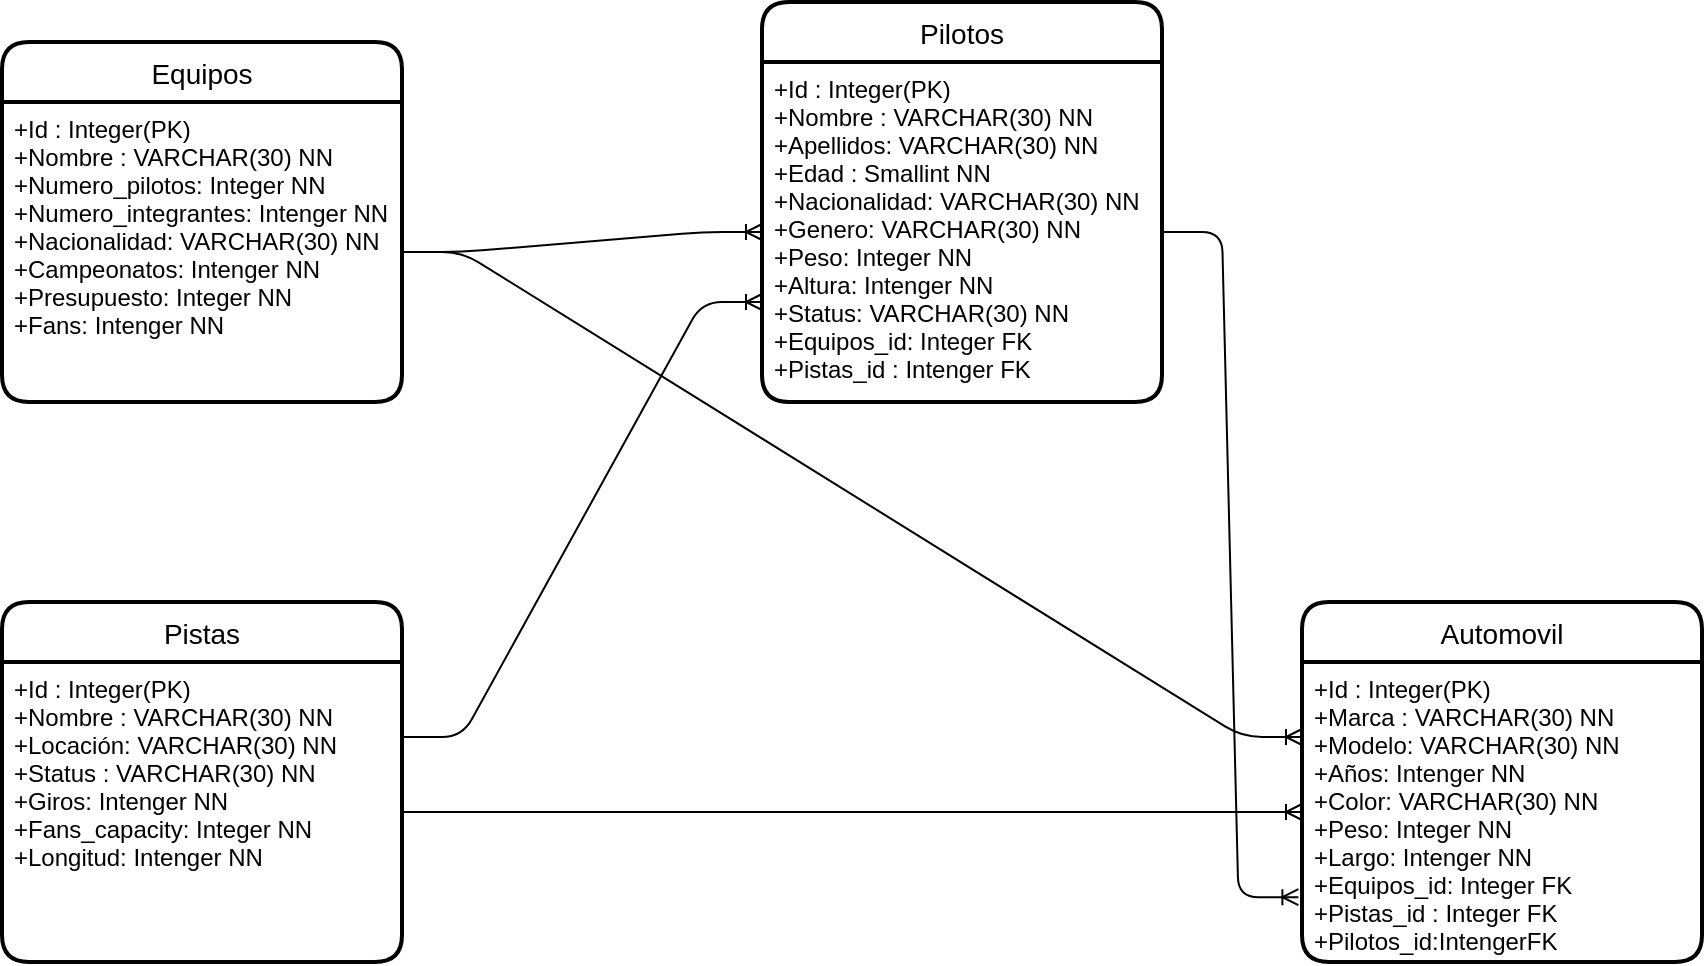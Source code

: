 <mxfile>
    <diagram id="Sr8rcvzP3NKrPZUDzjqM" name="Page-1">
        <mxGraphModel dx="574" dy="437" grid="1" gridSize="10" guides="1" tooltips="1" connect="1" arrows="1" fold="1" page="0" pageScale="1" pageWidth="850" pageHeight="1100" math="0" shadow="0">
            <root>
                <mxCell id="0"/>
                <mxCell id="1" parent="0"/>
                <mxCell id="6" value="Pilotos" style="swimlane;childLayout=stackLayout;horizontal=1;startSize=30;horizontalStack=0;rounded=1;fontSize=14;fontStyle=0;strokeWidth=2;resizeParent=0;resizeLast=1;shadow=0;dashed=0;align=center;" vertex="1" parent="1">
                    <mxGeometry x="540" y="340" width="200" height="200" as="geometry"/>
                </mxCell>
                <mxCell id="7" value="+Id : Integer(PK)&#10;+Nombre : VARCHAR(30) NN&#10;+Apellidos: VARCHAR(30) NN&#10;+Edad : Smallint NN&#10;+Nacionalidad: VARCHAR(30) NN&#10;+Genero: VARCHAR(30) NN&#10;+Peso: Integer NN&#10;+Altura: Intenger NN&#10;+Status: VARCHAR(30) NN&#10;+Equipos_id: Integer FK&#10;+Pistas_id : Intenger FK&#10;&#10;" style="align=left;strokeColor=none;fillColor=none;spacingLeft=4;fontSize=12;verticalAlign=top;resizable=0;rotatable=0;part=1;" vertex="1" parent="6">
                    <mxGeometry y="30" width="200" height="170" as="geometry"/>
                </mxCell>
                <mxCell id="8" value="Equipos" style="swimlane;childLayout=stackLayout;horizontal=1;startSize=30;horizontalStack=0;rounded=1;fontSize=14;fontStyle=0;strokeWidth=2;resizeParent=0;resizeLast=1;shadow=0;dashed=0;align=center;" vertex="1" parent="1">
                    <mxGeometry x="160" y="360" width="200" height="180" as="geometry"/>
                </mxCell>
                <mxCell id="9" value="+Id : Integer(PK)&#10;+Nombre : VARCHAR(30) NN&#10;+Numero_pilotos: Integer NN&#10;+Numero_integrantes: Intenger NN&#10;+Nacionalidad: VARCHAR(30) NN&#10;+Campeonatos: Intenger NN&#10;+Presupuesto: Integer NN&#10;+Fans: Intenger NN&#10;" style="align=left;strokeColor=none;fillColor=none;spacingLeft=4;fontSize=12;verticalAlign=top;resizable=0;rotatable=0;part=1;" vertex="1" parent="8">
                    <mxGeometry y="30" width="200" height="150" as="geometry"/>
                </mxCell>
                <mxCell id="10" value="Automovil" style="swimlane;childLayout=stackLayout;horizontal=1;startSize=30;horizontalStack=0;rounded=1;fontSize=14;fontStyle=0;strokeWidth=2;resizeParent=0;resizeLast=1;shadow=0;dashed=0;align=center;" vertex="1" parent="1">
                    <mxGeometry x="810" y="640" width="200" height="180" as="geometry"/>
                </mxCell>
                <mxCell id="11" value="+Id : Integer(PK)&#10;+Marca : VARCHAR(30) NN&#10;+Modelo: VARCHAR(30) NN&#10;+Años: Intenger NN&#10;+Color: VARCHAR(30) NN&#10;+Peso: Integer NN&#10;+Largo: Intenger NN&#10;+Equipos_id: Integer FK&#10;+Pistas_id : Integer FK&#10;+Pilotos_id:IntengerFK&#10;&#10;" style="align=left;strokeColor=none;fillColor=none;spacingLeft=4;fontSize=12;verticalAlign=top;resizable=0;rotatable=0;part=1;" vertex="1" parent="10">
                    <mxGeometry y="30" width="200" height="150" as="geometry"/>
                </mxCell>
                <mxCell id="12" value="Pistas" style="swimlane;childLayout=stackLayout;horizontal=1;startSize=30;horizontalStack=0;rounded=1;fontSize=14;fontStyle=0;strokeWidth=2;resizeParent=0;resizeLast=1;shadow=0;dashed=0;align=center;" vertex="1" parent="1">
                    <mxGeometry x="160" y="640" width="200" height="180" as="geometry"/>
                </mxCell>
                <mxCell id="13" value="+Id : Integer(PK)&#10;+Nombre : VARCHAR(30) NN&#10;+Locación: VARCHAR(30) NN&#10;+Status : VARCHAR(30) NN&#10;+Giros: Intenger NN&#10;+Fans_capacity: Integer NN&#10;+Longitud: Intenger NN&#10;" style="align=left;strokeColor=none;fillColor=none;spacingLeft=4;fontSize=12;verticalAlign=top;resizable=0;rotatable=0;part=1;" vertex="1" parent="12">
                    <mxGeometry y="30" width="200" height="150" as="geometry"/>
                </mxCell>
                <mxCell id="14" value="" style="edgeStyle=entityRelationEdgeStyle;fontSize=12;html=1;endArrow=ERoneToMany;exitX=1;exitY=0.5;exitDx=0;exitDy=0;" edge="1" parent="1" source="9" target="7">
                    <mxGeometry width="100" height="100" relative="1" as="geometry">
                        <mxPoint x="480" y="690" as="sourcePoint"/>
                        <mxPoint x="290" y="250" as="targetPoint"/>
                    </mxGeometry>
                </mxCell>
                <mxCell id="15" value="" style="edgeStyle=entityRelationEdgeStyle;fontSize=12;html=1;endArrow=ERoneToMany;entryX=0;entryY=0.25;entryDx=0;entryDy=0;exitX=1;exitY=0.5;exitDx=0;exitDy=0;" edge="1" parent="1" source="9" target="11">
                    <mxGeometry width="100" height="100" relative="1" as="geometry">
                        <mxPoint x="520" y="570" as="sourcePoint"/>
                        <mxPoint x="620" y="470" as="targetPoint"/>
                    </mxGeometry>
                </mxCell>
                <mxCell id="16" value="" style="edgeStyle=entityRelationEdgeStyle;fontSize=12;html=1;endArrow=ERoneToMany;exitX=1;exitY=0.5;exitDx=0;exitDy=0;entryX=0;entryY=0.5;entryDx=0;entryDy=0;" edge="1" parent="1" source="13" target="11">
                    <mxGeometry width="100" height="100" relative="1" as="geometry">
                        <mxPoint x="610" y="530" as="sourcePoint"/>
                        <mxPoint x="1090" y="310" as="targetPoint"/>
                    </mxGeometry>
                </mxCell>
                <mxCell id="22" value="" style="edgeStyle=entityRelationEdgeStyle;fontSize=12;html=1;endArrow=ERoneToMany;entryX=0;entryY=0.75;entryDx=0;entryDy=0;exitX=1;exitY=0.25;exitDx=0;exitDy=0;" edge="1" parent="1" source="13" target="6">
                    <mxGeometry width="100" height="100" relative="1" as="geometry">
                        <mxPoint x="520" y="600" as="sourcePoint"/>
                        <mxPoint x="620" y="500" as="targetPoint"/>
                    </mxGeometry>
                </mxCell>
                <mxCell id="24" value="" style="edgeStyle=entityRelationEdgeStyle;fontSize=12;html=1;endArrow=ERoneToMany;entryX=-0.009;entryY=0.784;entryDx=0;entryDy=0;entryPerimeter=0;exitX=1;exitY=0.5;exitDx=0;exitDy=0;" edge="1" parent="1" source="7" target="11">
                    <mxGeometry width="100" height="100" relative="1" as="geometry">
                        <mxPoint x="610" y="720" as="sourcePoint"/>
                        <mxPoint x="710" y="620" as="targetPoint"/>
                    </mxGeometry>
                </mxCell>
            </root>
        </mxGraphModel>
    </diagram>
</mxfile>